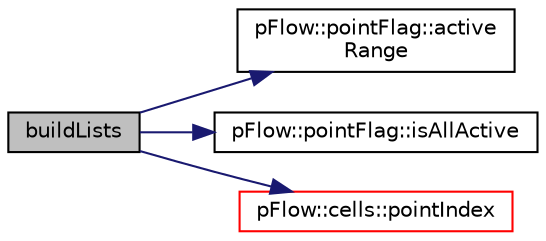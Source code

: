 digraph "buildLists"
{
 // LATEX_PDF_SIZE
  edge [fontname="Helvetica",fontsize="10",labelfontname="Helvetica",labelfontsize="10"];
  node [fontname="Helvetica",fontsize="10",shape=record];
  rankdir="LR";
  Node1 [label="buildLists",height=0.2,width=0.4,color="black", fillcolor="grey75", style="filled", fontcolor="black",tooltip=" "];
  Node1 -> Node2 [color="midnightblue",fontsize="10",style="solid",fontname="Helvetica"];
  Node2 [label="pFlow::pointFlag::active\lRange",height=0.2,width=0.4,color="black", fillcolor="white", style="filled",URL="$classpFlow_1_1pointFlag.html#a766f5bcd312f3e0ca10011181b05f318",tooltip=" "];
  Node1 -> Node3 [color="midnightblue",fontsize="10",style="solid",fontname="Helvetica"];
  Node3 [label="pFlow::pointFlag::isAllActive",height=0.2,width=0.4,color="black", fillcolor="white", style="filled",URL="$classpFlow_1_1pointFlag.html#a8844f61a60dc80312ec8906022776a5d",tooltip=" "];
  Node1 -> Node4 [color="midnightblue",fontsize="10",style="solid",fontname="Helvetica"];
  Node4 [label="pFlow::cells::pointIndex",height=0.2,width=0.4,color="red", fillcolor="white", style="filled",URL="$classpFlow_1_1cells.html#adf0b227790c9250da67d8fd613784713",tooltip=" "];
}
